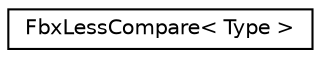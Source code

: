digraph "クラス階層図"
{
  edge [fontname="Helvetica",fontsize="10",labelfontname="Helvetica",labelfontsize="10"];
  node [fontname="Helvetica",fontsize="10",shape=record];
  rankdir="LR";
  Node0 [label="FbxLessCompare\< Type \>",height=0.2,width=0.4,color="black", fillcolor="white", style="filled",URL="$struct_fbx_less_compare.html"];
}
